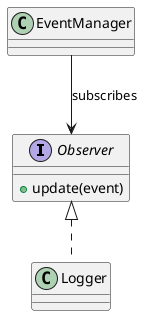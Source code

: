 @startuml
    interface Observer {
        +update(event)
    }

    class Logger
    class EventManager

    Observer <|.. Logger
    EventManager --> Observer : subscribes
    @enduml